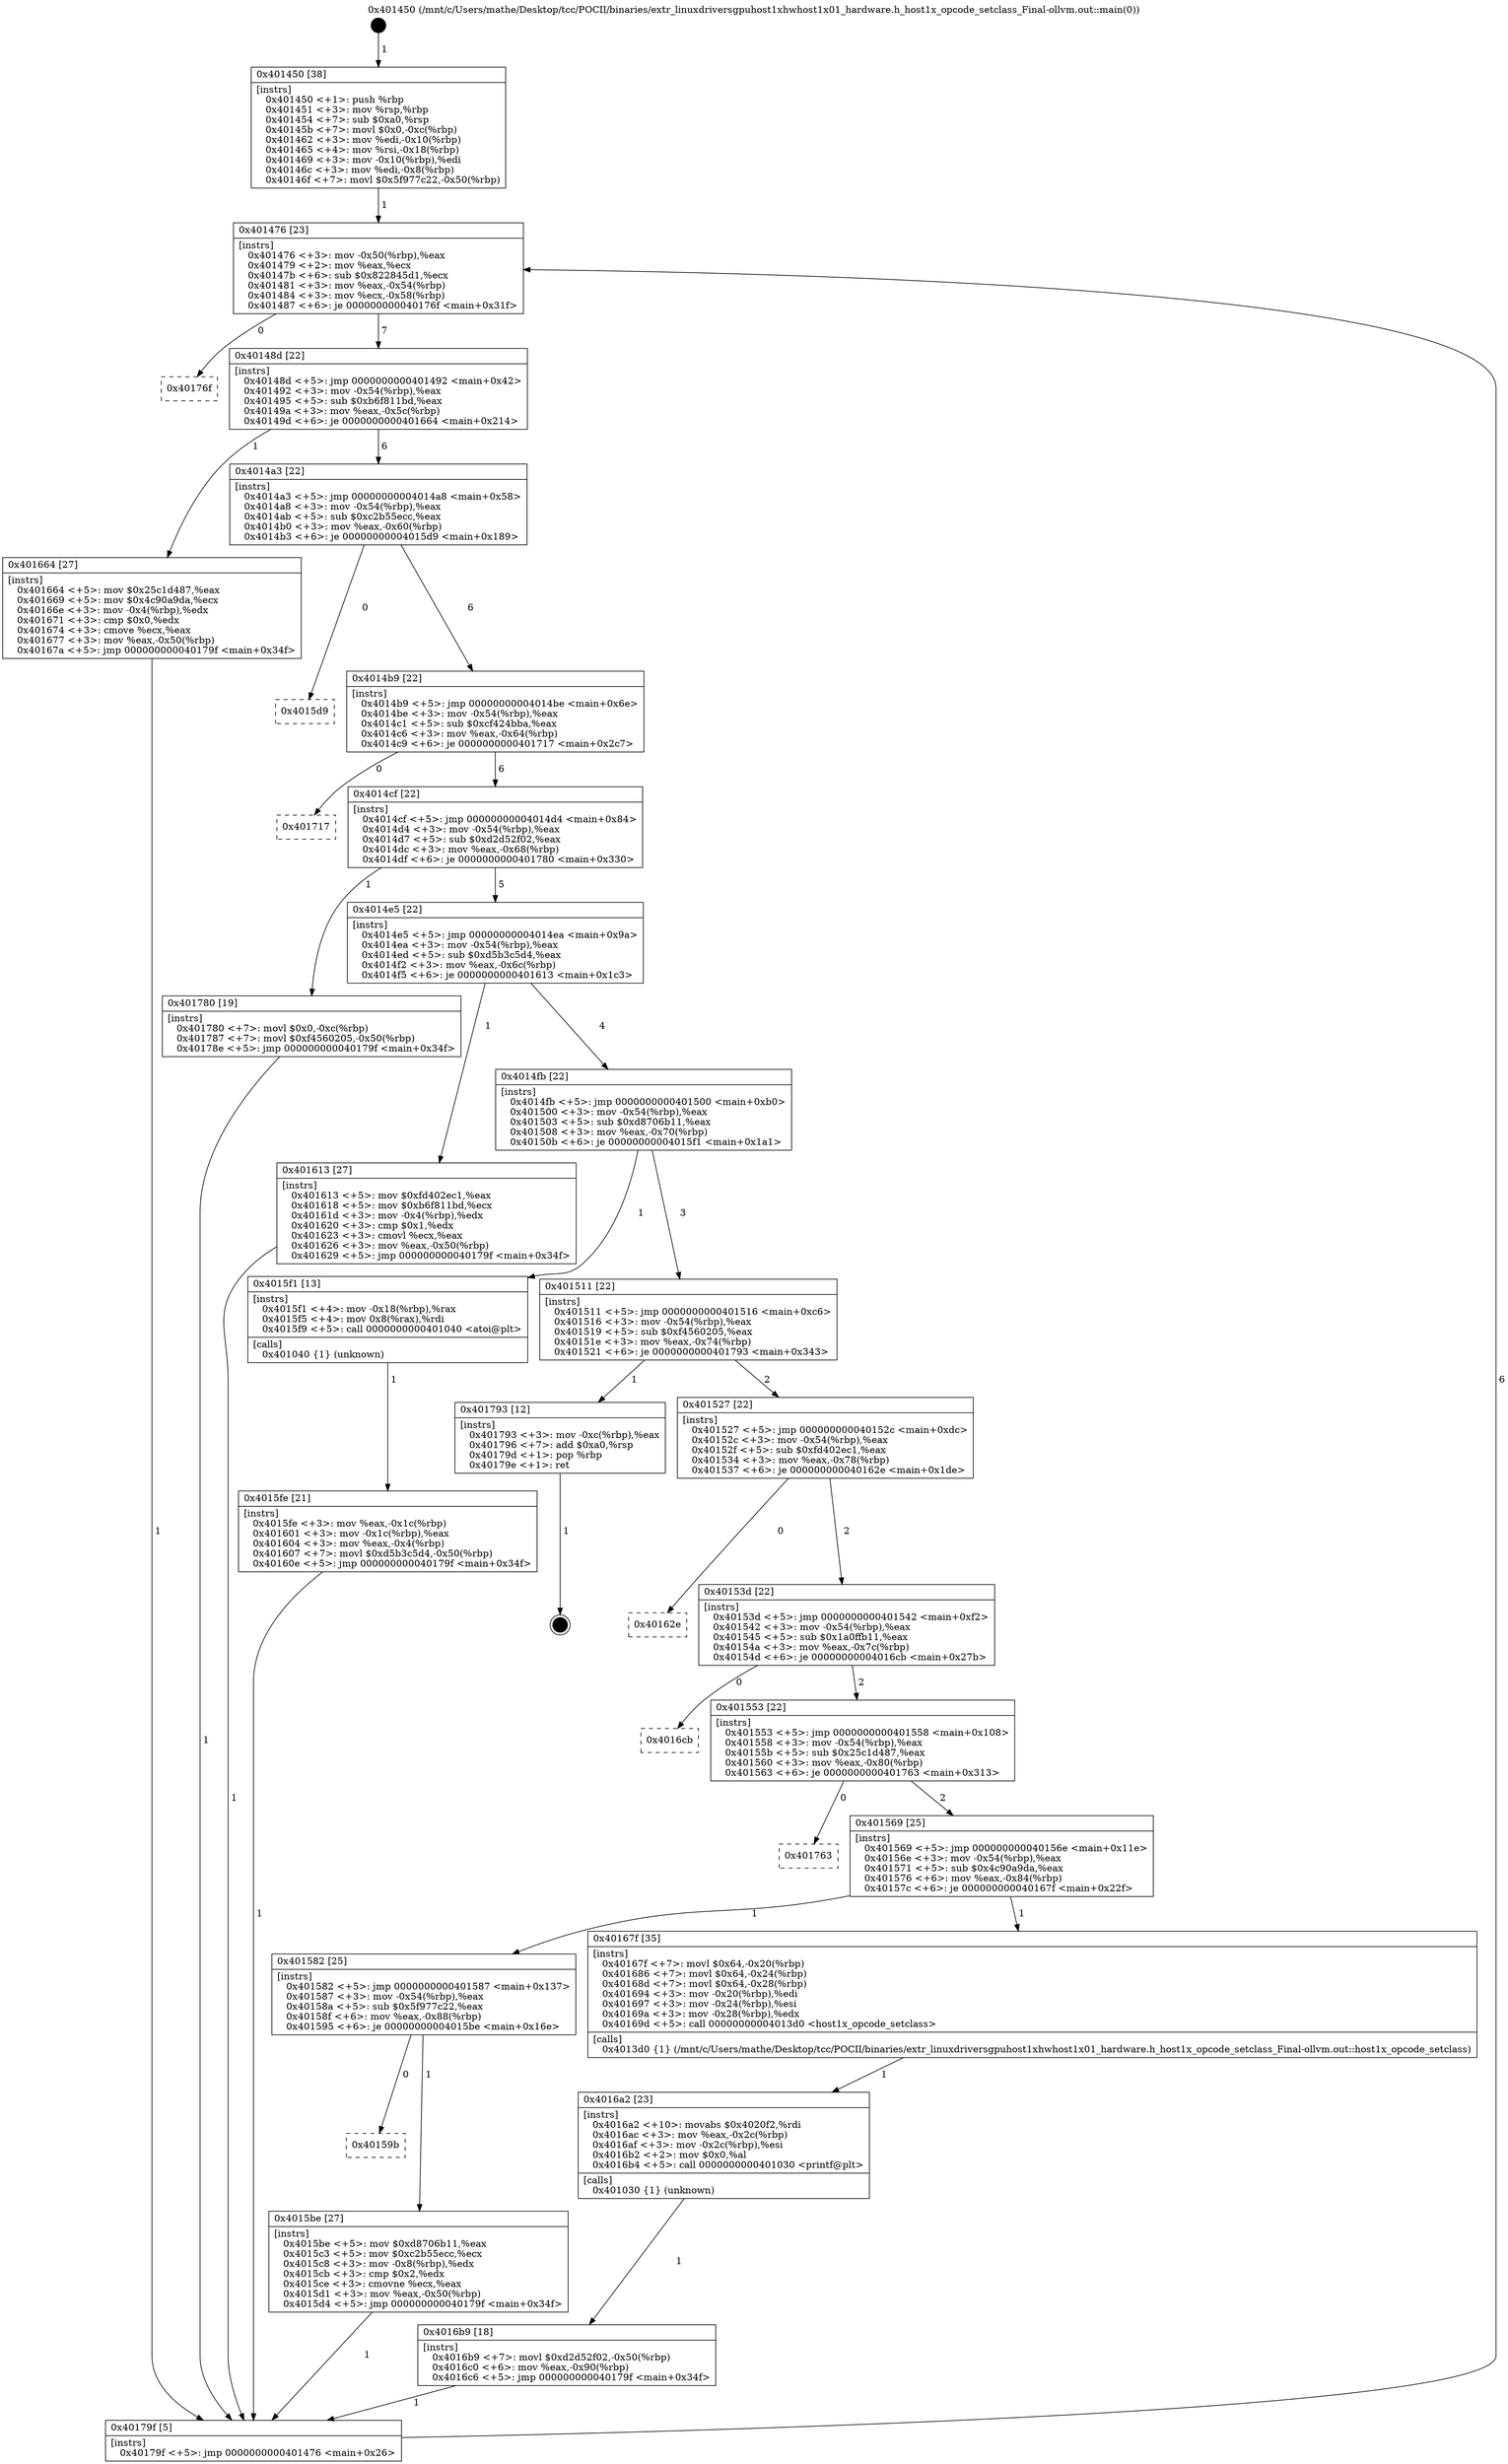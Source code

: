 digraph "0x401450" {
  label = "0x401450 (/mnt/c/Users/mathe/Desktop/tcc/POCII/binaries/extr_linuxdriversgpuhost1xhwhost1x01_hardware.h_host1x_opcode_setclass_Final-ollvm.out::main(0))"
  labelloc = "t"
  node[shape=record]

  Entry [label="",width=0.3,height=0.3,shape=circle,fillcolor=black,style=filled]
  "0x401476" [label="{
     0x401476 [23]\l
     | [instrs]\l
     &nbsp;&nbsp;0x401476 \<+3\>: mov -0x50(%rbp),%eax\l
     &nbsp;&nbsp;0x401479 \<+2\>: mov %eax,%ecx\l
     &nbsp;&nbsp;0x40147b \<+6\>: sub $0x822845d1,%ecx\l
     &nbsp;&nbsp;0x401481 \<+3\>: mov %eax,-0x54(%rbp)\l
     &nbsp;&nbsp;0x401484 \<+3\>: mov %ecx,-0x58(%rbp)\l
     &nbsp;&nbsp;0x401487 \<+6\>: je 000000000040176f \<main+0x31f\>\l
  }"]
  "0x40176f" [label="{
     0x40176f\l
  }", style=dashed]
  "0x40148d" [label="{
     0x40148d [22]\l
     | [instrs]\l
     &nbsp;&nbsp;0x40148d \<+5\>: jmp 0000000000401492 \<main+0x42\>\l
     &nbsp;&nbsp;0x401492 \<+3\>: mov -0x54(%rbp),%eax\l
     &nbsp;&nbsp;0x401495 \<+5\>: sub $0xb6f811bd,%eax\l
     &nbsp;&nbsp;0x40149a \<+3\>: mov %eax,-0x5c(%rbp)\l
     &nbsp;&nbsp;0x40149d \<+6\>: je 0000000000401664 \<main+0x214\>\l
  }"]
  Exit [label="",width=0.3,height=0.3,shape=circle,fillcolor=black,style=filled,peripheries=2]
  "0x401664" [label="{
     0x401664 [27]\l
     | [instrs]\l
     &nbsp;&nbsp;0x401664 \<+5\>: mov $0x25c1d487,%eax\l
     &nbsp;&nbsp;0x401669 \<+5\>: mov $0x4c90a9da,%ecx\l
     &nbsp;&nbsp;0x40166e \<+3\>: mov -0x4(%rbp),%edx\l
     &nbsp;&nbsp;0x401671 \<+3\>: cmp $0x0,%edx\l
     &nbsp;&nbsp;0x401674 \<+3\>: cmove %ecx,%eax\l
     &nbsp;&nbsp;0x401677 \<+3\>: mov %eax,-0x50(%rbp)\l
     &nbsp;&nbsp;0x40167a \<+5\>: jmp 000000000040179f \<main+0x34f\>\l
  }"]
  "0x4014a3" [label="{
     0x4014a3 [22]\l
     | [instrs]\l
     &nbsp;&nbsp;0x4014a3 \<+5\>: jmp 00000000004014a8 \<main+0x58\>\l
     &nbsp;&nbsp;0x4014a8 \<+3\>: mov -0x54(%rbp),%eax\l
     &nbsp;&nbsp;0x4014ab \<+5\>: sub $0xc2b55ecc,%eax\l
     &nbsp;&nbsp;0x4014b0 \<+3\>: mov %eax,-0x60(%rbp)\l
     &nbsp;&nbsp;0x4014b3 \<+6\>: je 00000000004015d9 \<main+0x189\>\l
  }"]
  "0x4016b9" [label="{
     0x4016b9 [18]\l
     | [instrs]\l
     &nbsp;&nbsp;0x4016b9 \<+7\>: movl $0xd2d52f02,-0x50(%rbp)\l
     &nbsp;&nbsp;0x4016c0 \<+6\>: mov %eax,-0x90(%rbp)\l
     &nbsp;&nbsp;0x4016c6 \<+5\>: jmp 000000000040179f \<main+0x34f\>\l
  }"]
  "0x4015d9" [label="{
     0x4015d9\l
  }", style=dashed]
  "0x4014b9" [label="{
     0x4014b9 [22]\l
     | [instrs]\l
     &nbsp;&nbsp;0x4014b9 \<+5\>: jmp 00000000004014be \<main+0x6e\>\l
     &nbsp;&nbsp;0x4014be \<+3\>: mov -0x54(%rbp),%eax\l
     &nbsp;&nbsp;0x4014c1 \<+5\>: sub $0xcf424bba,%eax\l
     &nbsp;&nbsp;0x4014c6 \<+3\>: mov %eax,-0x64(%rbp)\l
     &nbsp;&nbsp;0x4014c9 \<+6\>: je 0000000000401717 \<main+0x2c7\>\l
  }"]
  "0x4016a2" [label="{
     0x4016a2 [23]\l
     | [instrs]\l
     &nbsp;&nbsp;0x4016a2 \<+10\>: movabs $0x4020f2,%rdi\l
     &nbsp;&nbsp;0x4016ac \<+3\>: mov %eax,-0x2c(%rbp)\l
     &nbsp;&nbsp;0x4016af \<+3\>: mov -0x2c(%rbp),%esi\l
     &nbsp;&nbsp;0x4016b2 \<+2\>: mov $0x0,%al\l
     &nbsp;&nbsp;0x4016b4 \<+5\>: call 0000000000401030 \<printf@plt\>\l
     | [calls]\l
     &nbsp;&nbsp;0x401030 \{1\} (unknown)\l
  }"]
  "0x401717" [label="{
     0x401717\l
  }", style=dashed]
  "0x4014cf" [label="{
     0x4014cf [22]\l
     | [instrs]\l
     &nbsp;&nbsp;0x4014cf \<+5\>: jmp 00000000004014d4 \<main+0x84\>\l
     &nbsp;&nbsp;0x4014d4 \<+3\>: mov -0x54(%rbp),%eax\l
     &nbsp;&nbsp;0x4014d7 \<+5\>: sub $0xd2d52f02,%eax\l
     &nbsp;&nbsp;0x4014dc \<+3\>: mov %eax,-0x68(%rbp)\l
     &nbsp;&nbsp;0x4014df \<+6\>: je 0000000000401780 \<main+0x330\>\l
  }"]
  "0x4015fe" [label="{
     0x4015fe [21]\l
     | [instrs]\l
     &nbsp;&nbsp;0x4015fe \<+3\>: mov %eax,-0x1c(%rbp)\l
     &nbsp;&nbsp;0x401601 \<+3\>: mov -0x1c(%rbp),%eax\l
     &nbsp;&nbsp;0x401604 \<+3\>: mov %eax,-0x4(%rbp)\l
     &nbsp;&nbsp;0x401607 \<+7\>: movl $0xd5b3c5d4,-0x50(%rbp)\l
     &nbsp;&nbsp;0x40160e \<+5\>: jmp 000000000040179f \<main+0x34f\>\l
  }"]
  "0x401780" [label="{
     0x401780 [19]\l
     | [instrs]\l
     &nbsp;&nbsp;0x401780 \<+7\>: movl $0x0,-0xc(%rbp)\l
     &nbsp;&nbsp;0x401787 \<+7\>: movl $0xf4560205,-0x50(%rbp)\l
     &nbsp;&nbsp;0x40178e \<+5\>: jmp 000000000040179f \<main+0x34f\>\l
  }"]
  "0x4014e5" [label="{
     0x4014e5 [22]\l
     | [instrs]\l
     &nbsp;&nbsp;0x4014e5 \<+5\>: jmp 00000000004014ea \<main+0x9a\>\l
     &nbsp;&nbsp;0x4014ea \<+3\>: mov -0x54(%rbp),%eax\l
     &nbsp;&nbsp;0x4014ed \<+5\>: sub $0xd5b3c5d4,%eax\l
     &nbsp;&nbsp;0x4014f2 \<+3\>: mov %eax,-0x6c(%rbp)\l
     &nbsp;&nbsp;0x4014f5 \<+6\>: je 0000000000401613 \<main+0x1c3\>\l
  }"]
  "0x401450" [label="{
     0x401450 [38]\l
     | [instrs]\l
     &nbsp;&nbsp;0x401450 \<+1\>: push %rbp\l
     &nbsp;&nbsp;0x401451 \<+3\>: mov %rsp,%rbp\l
     &nbsp;&nbsp;0x401454 \<+7\>: sub $0xa0,%rsp\l
     &nbsp;&nbsp;0x40145b \<+7\>: movl $0x0,-0xc(%rbp)\l
     &nbsp;&nbsp;0x401462 \<+3\>: mov %edi,-0x10(%rbp)\l
     &nbsp;&nbsp;0x401465 \<+4\>: mov %rsi,-0x18(%rbp)\l
     &nbsp;&nbsp;0x401469 \<+3\>: mov -0x10(%rbp),%edi\l
     &nbsp;&nbsp;0x40146c \<+3\>: mov %edi,-0x8(%rbp)\l
     &nbsp;&nbsp;0x40146f \<+7\>: movl $0x5f977c22,-0x50(%rbp)\l
  }"]
  "0x401613" [label="{
     0x401613 [27]\l
     | [instrs]\l
     &nbsp;&nbsp;0x401613 \<+5\>: mov $0xfd402ec1,%eax\l
     &nbsp;&nbsp;0x401618 \<+5\>: mov $0xb6f811bd,%ecx\l
     &nbsp;&nbsp;0x40161d \<+3\>: mov -0x4(%rbp),%edx\l
     &nbsp;&nbsp;0x401620 \<+3\>: cmp $0x1,%edx\l
     &nbsp;&nbsp;0x401623 \<+3\>: cmovl %ecx,%eax\l
     &nbsp;&nbsp;0x401626 \<+3\>: mov %eax,-0x50(%rbp)\l
     &nbsp;&nbsp;0x401629 \<+5\>: jmp 000000000040179f \<main+0x34f\>\l
  }"]
  "0x4014fb" [label="{
     0x4014fb [22]\l
     | [instrs]\l
     &nbsp;&nbsp;0x4014fb \<+5\>: jmp 0000000000401500 \<main+0xb0\>\l
     &nbsp;&nbsp;0x401500 \<+3\>: mov -0x54(%rbp),%eax\l
     &nbsp;&nbsp;0x401503 \<+5\>: sub $0xd8706b11,%eax\l
     &nbsp;&nbsp;0x401508 \<+3\>: mov %eax,-0x70(%rbp)\l
     &nbsp;&nbsp;0x40150b \<+6\>: je 00000000004015f1 \<main+0x1a1\>\l
  }"]
  "0x40179f" [label="{
     0x40179f [5]\l
     | [instrs]\l
     &nbsp;&nbsp;0x40179f \<+5\>: jmp 0000000000401476 \<main+0x26\>\l
  }"]
  "0x4015f1" [label="{
     0x4015f1 [13]\l
     | [instrs]\l
     &nbsp;&nbsp;0x4015f1 \<+4\>: mov -0x18(%rbp),%rax\l
     &nbsp;&nbsp;0x4015f5 \<+4\>: mov 0x8(%rax),%rdi\l
     &nbsp;&nbsp;0x4015f9 \<+5\>: call 0000000000401040 \<atoi@plt\>\l
     | [calls]\l
     &nbsp;&nbsp;0x401040 \{1\} (unknown)\l
  }"]
  "0x401511" [label="{
     0x401511 [22]\l
     | [instrs]\l
     &nbsp;&nbsp;0x401511 \<+5\>: jmp 0000000000401516 \<main+0xc6\>\l
     &nbsp;&nbsp;0x401516 \<+3\>: mov -0x54(%rbp),%eax\l
     &nbsp;&nbsp;0x401519 \<+5\>: sub $0xf4560205,%eax\l
     &nbsp;&nbsp;0x40151e \<+3\>: mov %eax,-0x74(%rbp)\l
     &nbsp;&nbsp;0x401521 \<+6\>: je 0000000000401793 \<main+0x343\>\l
  }"]
  "0x40159b" [label="{
     0x40159b\l
  }", style=dashed]
  "0x401793" [label="{
     0x401793 [12]\l
     | [instrs]\l
     &nbsp;&nbsp;0x401793 \<+3\>: mov -0xc(%rbp),%eax\l
     &nbsp;&nbsp;0x401796 \<+7\>: add $0xa0,%rsp\l
     &nbsp;&nbsp;0x40179d \<+1\>: pop %rbp\l
     &nbsp;&nbsp;0x40179e \<+1\>: ret\l
  }"]
  "0x401527" [label="{
     0x401527 [22]\l
     | [instrs]\l
     &nbsp;&nbsp;0x401527 \<+5\>: jmp 000000000040152c \<main+0xdc\>\l
     &nbsp;&nbsp;0x40152c \<+3\>: mov -0x54(%rbp),%eax\l
     &nbsp;&nbsp;0x40152f \<+5\>: sub $0xfd402ec1,%eax\l
     &nbsp;&nbsp;0x401534 \<+3\>: mov %eax,-0x78(%rbp)\l
     &nbsp;&nbsp;0x401537 \<+6\>: je 000000000040162e \<main+0x1de\>\l
  }"]
  "0x4015be" [label="{
     0x4015be [27]\l
     | [instrs]\l
     &nbsp;&nbsp;0x4015be \<+5\>: mov $0xd8706b11,%eax\l
     &nbsp;&nbsp;0x4015c3 \<+5\>: mov $0xc2b55ecc,%ecx\l
     &nbsp;&nbsp;0x4015c8 \<+3\>: mov -0x8(%rbp),%edx\l
     &nbsp;&nbsp;0x4015cb \<+3\>: cmp $0x2,%edx\l
     &nbsp;&nbsp;0x4015ce \<+3\>: cmovne %ecx,%eax\l
     &nbsp;&nbsp;0x4015d1 \<+3\>: mov %eax,-0x50(%rbp)\l
     &nbsp;&nbsp;0x4015d4 \<+5\>: jmp 000000000040179f \<main+0x34f\>\l
  }"]
  "0x40162e" [label="{
     0x40162e\l
  }", style=dashed]
  "0x40153d" [label="{
     0x40153d [22]\l
     | [instrs]\l
     &nbsp;&nbsp;0x40153d \<+5\>: jmp 0000000000401542 \<main+0xf2\>\l
     &nbsp;&nbsp;0x401542 \<+3\>: mov -0x54(%rbp),%eax\l
     &nbsp;&nbsp;0x401545 \<+5\>: sub $0x1a0ffb11,%eax\l
     &nbsp;&nbsp;0x40154a \<+3\>: mov %eax,-0x7c(%rbp)\l
     &nbsp;&nbsp;0x40154d \<+6\>: je 00000000004016cb \<main+0x27b\>\l
  }"]
  "0x401582" [label="{
     0x401582 [25]\l
     | [instrs]\l
     &nbsp;&nbsp;0x401582 \<+5\>: jmp 0000000000401587 \<main+0x137\>\l
     &nbsp;&nbsp;0x401587 \<+3\>: mov -0x54(%rbp),%eax\l
     &nbsp;&nbsp;0x40158a \<+5\>: sub $0x5f977c22,%eax\l
     &nbsp;&nbsp;0x40158f \<+6\>: mov %eax,-0x88(%rbp)\l
     &nbsp;&nbsp;0x401595 \<+6\>: je 00000000004015be \<main+0x16e\>\l
  }"]
  "0x4016cb" [label="{
     0x4016cb\l
  }", style=dashed]
  "0x401553" [label="{
     0x401553 [22]\l
     | [instrs]\l
     &nbsp;&nbsp;0x401553 \<+5\>: jmp 0000000000401558 \<main+0x108\>\l
     &nbsp;&nbsp;0x401558 \<+3\>: mov -0x54(%rbp),%eax\l
     &nbsp;&nbsp;0x40155b \<+5\>: sub $0x25c1d487,%eax\l
     &nbsp;&nbsp;0x401560 \<+3\>: mov %eax,-0x80(%rbp)\l
     &nbsp;&nbsp;0x401563 \<+6\>: je 0000000000401763 \<main+0x313\>\l
  }"]
  "0x40167f" [label="{
     0x40167f [35]\l
     | [instrs]\l
     &nbsp;&nbsp;0x40167f \<+7\>: movl $0x64,-0x20(%rbp)\l
     &nbsp;&nbsp;0x401686 \<+7\>: movl $0x64,-0x24(%rbp)\l
     &nbsp;&nbsp;0x40168d \<+7\>: movl $0x64,-0x28(%rbp)\l
     &nbsp;&nbsp;0x401694 \<+3\>: mov -0x20(%rbp),%edi\l
     &nbsp;&nbsp;0x401697 \<+3\>: mov -0x24(%rbp),%esi\l
     &nbsp;&nbsp;0x40169a \<+3\>: mov -0x28(%rbp),%edx\l
     &nbsp;&nbsp;0x40169d \<+5\>: call 00000000004013d0 \<host1x_opcode_setclass\>\l
     | [calls]\l
     &nbsp;&nbsp;0x4013d0 \{1\} (/mnt/c/Users/mathe/Desktop/tcc/POCII/binaries/extr_linuxdriversgpuhost1xhwhost1x01_hardware.h_host1x_opcode_setclass_Final-ollvm.out::host1x_opcode_setclass)\l
  }"]
  "0x401763" [label="{
     0x401763\l
  }", style=dashed]
  "0x401569" [label="{
     0x401569 [25]\l
     | [instrs]\l
     &nbsp;&nbsp;0x401569 \<+5\>: jmp 000000000040156e \<main+0x11e\>\l
     &nbsp;&nbsp;0x40156e \<+3\>: mov -0x54(%rbp),%eax\l
     &nbsp;&nbsp;0x401571 \<+5\>: sub $0x4c90a9da,%eax\l
     &nbsp;&nbsp;0x401576 \<+6\>: mov %eax,-0x84(%rbp)\l
     &nbsp;&nbsp;0x40157c \<+6\>: je 000000000040167f \<main+0x22f\>\l
  }"]
  Entry -> "0x401450" [label=" 1"]
  "0x401476" -> "0x40176f" [label=" 0"]
  "0x401476" -> "0x40148d" [label=" 7"]
  "0x401793" -> Exit [label=" 1"]
  "0x40148d" -> "0x401664" [label=" 1"]
  "0x40148d" -> "0x4014a3" [label=" 6"]
  "0x401780" -> "0x40179f" [label=" 1"]
  "0x4014a3" -> "0x4015d9" [label=" 0"]
  "0x4014a3" -> "0x4014b9" [label=" 6"]
  "0x4016b9" -> "0x40179f" [label=" 1"]
  "0x4014b9" -> "0x401717" [label=" 0"]
  "0x4014b9" -> "0x4014cf" [label=" 6"]
  "0x4016a2" -> "0x4016b9" [label=" 1"]
  "0x4014cf" -> "0x401780" [label=" 1"]
  "0x4014cf" -> "0x4014e5" [label=" 5"]
  "0x40167f" -> "0x4016a2" [label=" 1"]
  "0x4014e5" -> "0x401613" [label=" 1"]
  "0x4014e5" -> "0x4014fb" [label=" 4"]
  "0x401664" -> "0x40179f" [label=" 1"]
  "0x4014fb" -> "0x4015f1" [label=" 1"]
  "0x4014fb" -> "0x401511" [label=" 3"]
  "0x401613" -> "0x40179f" [label=" 1"]
  "0x401511" -> "0x401793" [label=" 1"]
  "0x401511" -> "0x401527" [label=" 2"]
  "0x4015fe" -> "0x40179f" [label=" 1"]
  "0x401527" -> "0x40162e" [label=" 0"]
  "0x401527" -> "0x40153d" [label=" 2"]
  "0x4015f1" -> "0x4015fe" [label=" 1"]
  "0x40153d" -> "0x4016cb" [label=" 0"]
  "0x40153d" -> "0x401553" [label=" 2"]
  "0x401450" -> "0x401476" [label=" 1"]
  "0x401553" -> "0x401763" [label=" 0"]
  "0x401553" -> "0x401569" [label=" 2"]
  "0x4015be" -> "0x40179f" [label=" 1"]
  "0x401569" -> "0x40167f" [label=" 1"]
  "0x401569" -> "0x401582" [label=" 1"]
  "0x40179f" -> "0x401476" [label=" 6"]
  "0x401582" -> "0x4015be" [label=" 1"]
  "0x401582" -> "0x40159b" [label=" 0"]
}
